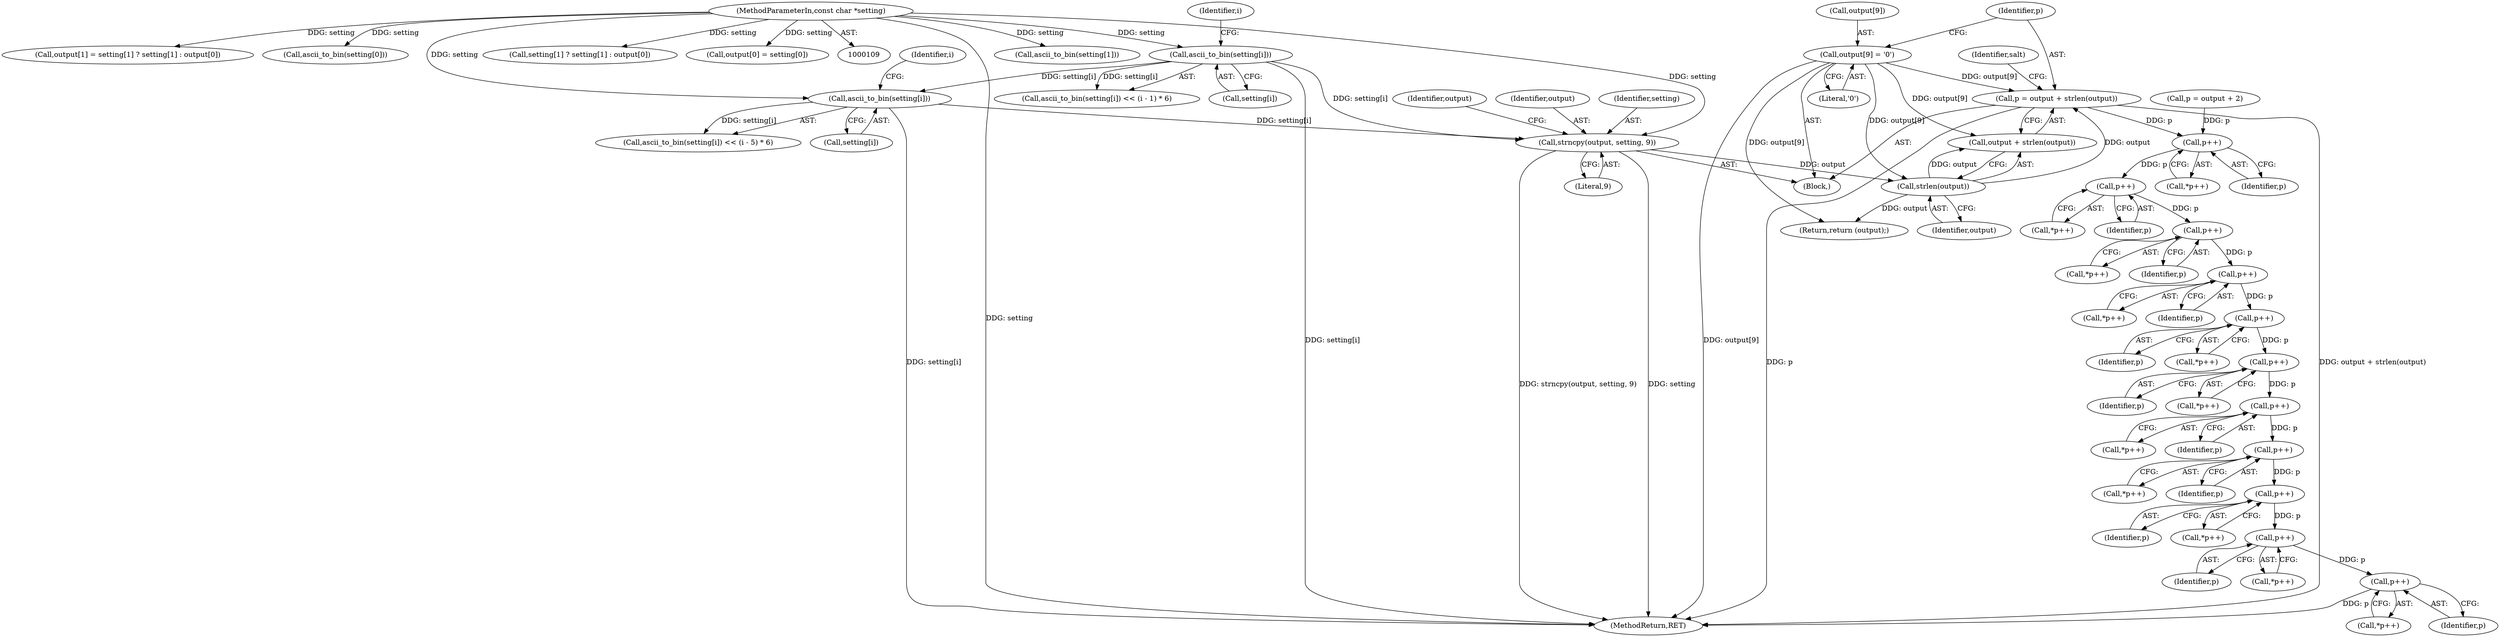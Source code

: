 digraph "0_postgresql_932ded2ed51e8333852e370c7a6dad75d9f236f9@integer" {
"1000270" [label="(Call,p = output + strlen(output))"];
"1000274" [label="(Call,strlen(output))"];
"1000265" [label="(Call,output[9] = '\0')"];
"1000261" [label="(Call,strncpy(output, setting, 9))"];
"1000179" [label="(Call,ascii_to_bin(setting[i]))"];
"1000111" [label="(MethodParameterIn,const char *setting)"];
"1000204" [label="(Call,ascii_to_bin(setting[i]))"];
"1000340" [label="(Call,p++)"];
"1000351" [label="(Call,p++)"];
"1000362" [label="(Call,p++)"];
"1000373" [label="(Call,p++)"];
"1000393" [label="(Call,p++)"];
"1000404" [label="(Call,p++)"];
"1000415" [label="(Call,p++)"];
"1000426" [label="(Call,p++)"];
"1000440" [label="(Call,p++)"];
"1000451" [label="(Call,p++)"];
"1000462" [label="(Call,p++)"];
"1000285" [label="(Call,ascii_to_bin(setting[1]))"];
"1000210" [label="(Identifier,i)"];
"1000363" [label="(Identifier,p)"];
"1000185" [label="(Identifier,i)"];
"1000179" [label="(Call,ascii_to_bin(setting[i]))"];
"1000301" [label="(Call,output[1] = setting[1] ? setting[1] : output[0])"];
"1000374" [label="(Identifier,p)"];
"1000178" [label="(Call,ascii_to_bin(setting[i]) << (i - 1) * 6)"];
"1000290" [label="(Call,ascii_to_bin(setting[0]))"];
"1000439" [label="(Call,*p++)"];
"1000264" [label="(Literal,9)"];
"1000361" [label="(Call,*p++)"];
"1000261" [label="(Call,strncpy(output, setting, 9))"];
"1000267" [label="(Identifier,output)"];
"1000450" [label="(Call,*p++)"];
"1000351" [label="(Call,p++)"];
"1000392" [label="(Call,*p++)"];
"1000394" [label="(Identifier,p)"];
"1000180" [label="(Call,setting[i])"];
"1000265" [label="(Call,output[9] = '\0')"];
"1000393" [label="(Call,p++)"];
"1000373" [label="(Call,p++)"];
"1000274" [label="(Call,strlen(output))"];
"1000403" [label="(Call,*p++)"];
"1000204" [label="(Call,ascii_to_bin(setting[i]))"];
"1000372" [label="(Call,*p++)"];
"1000416" [label="(Identifier,p)"];
"1000205" [label="(Call,setting[i])"];
"1000271" [label="(Identifier,p)"];
"1000315" [label="(Call,p = output + 2)"];
"1000463" [label="(Identifier,p)"];
"1000461" [label="(Call,*p++)"];
"1000340" [label="(Call,p++)"];
"1000275" [label="(Identifier,output)"];
"1000162" [label="(Block,)"];
"1000405" [label="(Identifier,p)"];
"1000452" [label="(Identifier,p)"];
"1000203" [label="(Call,ascii_to_bin(setting[i]) << (i - 5) * 6)"];
"1000451" [label="(Call,p++)"];
"1000462" [label="(Call,p++)"];
"1000339" [label="(Call,*p++)"];
"1000414" [label="(Call,*p++)"];
"1000427" [label="(Identifier,p)"];
"1000321" [label="(Identifier,salt)"];
"1000266" [label="(Call,output[9])"];
"1000272" [label="(Call,output + strlen(output))"];
"1000269" [label="(Literal,'\0')"];
"1000425" [label="(Call,*p++)"];
"1000262" [label="(Identifier,output)"];
"1000440" [label="(Call,p++)"];
"1000341" [label="(Identifier,p)"];
"1000475" [label="(MethodReturn,RET)"];
"1000415" [label="(Call,p++)"];
"1000426" [label="(Call,p++)"];
"1000111" [label="(MethodParameterIn,const char *setting)"];
"1000263" [label="(Identifier,setting)"];
"1000305" [label="(Call,setting[1] ? setting[1] : output[0])"];
"1000294" [label="(Call,output[0] = setting[0])"];
"1000352" [label="(Identifier,p)"];
"1000350" [label="(Call,*p++)"];
"1000441" [label="(Identifier,p)"];
"1000362" [label="(Call,p++)"];
"1000473" [label="(Return,return (output);)"];
"1000270" [label="(Call,p = output + strlen(output))"];
"1000404" [label="(Call,p++)"];
"1000270" -> "1000162"  [label="AST: "];
"1000270" -> "1000272"  [label="CFG: "];
"1000271" -> "1000270"  [label="AST: "];
"1000272" -> "1000270"  [label="AST: "];
"1000321" -> "1000270"  [label="CFG: "];
"1000270" -> "1000475"  [label="DDG: output + strlen(output)"];
"1000270" -> "1000475"  [label="DDG: p"];
"1000274" -> "1000270"  [label="DDG: output"];
"1000265" -> "1000270"  [label="DDG: output[9]"];
"1000270" -> "1000340"  [label="DDG: p"];
"1000274" -> "1000272"  [label="AST: "];
"1000274" -> "1000275"  [label="CFG: "];
"1000275" -> "1000274"  [label="AST: "];
"1000272" -> "1000274"  [label="CFG: "];
"1000274" -> "1000272"  [label="DDG: output"];
"1000265" -> "1000274"  [label="DDG: output[9]"];
"1000261" -> "1000274"  [label="DDG: output"];
"1000274" -> "1000473"  [label="DDG: output"];
"1000265" -> "1000162"  [label="AST: "];
"1000265" -> "1000269"  [label="CFG: "];
"1000266" -> "1000265"  [label="AST: "];
"1000269" -> "1000265"  [label="AST: "];
"1000271" -> "1000265"  [label="CFG: "];
"1000265" -> "1000475"  [label="DDG: output[9]"];
"1000265" -> "1000272"  [label="DDG: output[9]"];
"1000265" -> "1000473"  [label="DDG: output[9]"];
"1000261" -> "1000162"  [label="AST: "];
"1000261" -> "1000264"  [label="CFG: "];
"1000262" -> "1000261"  [label="AST: "];
"1000263" -> "1000261"  [label="AST: "];
"1000264" -> "1000261"  [label="AST: "];
"1000267" -> "1000261"  [label="CFG: "];
"1000261" -> "1000475"  [label="DDG: setting"];
"1000261" -> "1000475"  [label="DDG: strncpy(output, setting, 9)"];
"1000179" -> "1000261"  [label="DDG: setting[i]"];
"1000204" -> "1000261"  [label="DDG: setting[i]"];
"1000111" -> "1000261"  [label="DDG: setting"];
"1000179" -> "1000178"  [label="AST: "];
"1000179" -> "1000180"  [label="CFG: "];
"1000180" -> "1000179"  [label="AST: "];
"1000185" -> "1000179"  [label="CFG: "];
"1000179" -> "1000475"  [label="DDG: setting[i]"];
"1000179" -> "1000178"  [label="DDG: setting[i]"];
"1000111" -> "1000179"  [label="DDG: setting"];
"1000179" -> "1000204"  [label="DDG: setting[i]"];
"1000111" -> "1000109"  [label="AST: "];
"1000111" -> "1000475"  [label="DDG: setting"];
"1000111" -> "1000204"  [label="DDG: setting"];
"1000111" -> "1000285"  [label="DDG: setting"];
"1000111" -> "1000290"  [label="DDG: setting"];
"1000111" -> "1000294"  [label="DDG: setting"];
"1000111" -> "1000301"  [label="DDG: setting"];
"1000111" -> "1000305"  [label="DDG: setting"];
"1000204" -> "1000203"  [label="AST: "];
"1000204" -> "1000205"  [label="CFG: "];
"1000205" -> "1000204"  [label="AST: "];
"1000210" -> "1000204"  [label="CFG: "];
"1000204" -> "1000475"  [label="DDG: setting[i]"];
"1000204" -> "1000203"  [label="DDG: setting[i]"];
"1000340" -> "1000339"  [label="AST: "];
"1000340" -> "1000341"  [label="CFG: "];
"1000341" -> "1000340"  [label="AST: "];
"1000339" -> "1000340"  [label="CFG: "];
"1000315" -> "1000340"  [label="DDG: p"];
"1000340" -> "1000351"  [label="DDG: p"];
"1000351" -> "1000350"  [label="AST: "];
"1000351" -> "1000352"  [label="CFG: "];
"1000352" -> "1000351"  [label="AST: "];
"1000350" -> "1000351"  [label="CFG: "];
"1000351" -> "1000362"  [label="DDG: p"];
"1000362" -> "1000361"  [label="AST: "];
"1000362" -> "1000363"  [label="CFG: "];
"1000363" -> "1000362"  [label="AST: "];
"1000361" -> "1000362"  [label="CFG: "];
"1000362" -> "1000373"  [label="DDG: p"];
"1000373" -> "1000372"  [label="AST: "];
"1000373" -> "1000374"  [label="CFG: "];
"1000374" -> "1000373"  [label="AST: "];
"1000372" -> "1000373"  [label="CFG: "];
"1000373" -> "1000393"  [label="DDG: p"];
"1000393" -> "1000392"  [label="AST: "];
"1000393" -> "1000394"  [label="CFG: "];
"1000394" -> "1000393"  [label="AST: "];
"1000392" -> "1000393"  [label="CFG: "];
"1000393" -> "1000404"  [label="DDG: p"];
"1000404" -> "1000403"  [label="AST: "];
"1000404" -> "1000405"  [label="CFG: "];
"1000405" -> "1000404"  [label="AST: "];
"1000403" -> "1000404"  [label="CFG: "];
"1000404" -> "1000415"  [label="DDG: p"];
"1000415" -> "1000414"  [label="AST: "];
"1000415" -> "1000416"  [label="CFG: "];
"1000416" -> "1000415"  [label="AST: "];
"1000414" -> "1000415"  [label="CFG: "];
"1000415" -> "1000426"  [label="DDG: p"];
"1000426" -> "1000425"  [label="AST: "];
"1000426" -> "1000427"  [label="CFG: "];
"1000427" -> "1000426"  [label="AST: "];
"1000425" -> "1000426"  [label="CFG: "];
"1000426" -> "1000440"  [label="DDG: p"];
"1000440" -> "1000439"  [label="AST: "];
"1000440" -> "1000441"  [label="CFG: "];
"1000441" -> "1000440"  [label="AST: "];
"1000439" -> "1000440"  [label="CFG: "];
"1000440" -> "1000451"  [label="DDG: p"];
"1000451" -> "1000450"  [label="AST: "];
"1000451" -> "1000452"  [label="CFG: "];
"1000452" -> "1000451"  [label="AST: "];
"1000450" -> "1000451"  [label="CFG: "];
"1000451" -> "1000462"  [label="DDG: p"];
"1000462" -> "1000461"  [label="AST: "];
"1000462" -> "1000463"  [label="CFG: "];
"1000463" -> "1000462"  [label="AST: "];
"1000461" -> "1000462"  [label="CFG: "];
"1000462" -> "1000475"  [label="DDG: p"];
}

